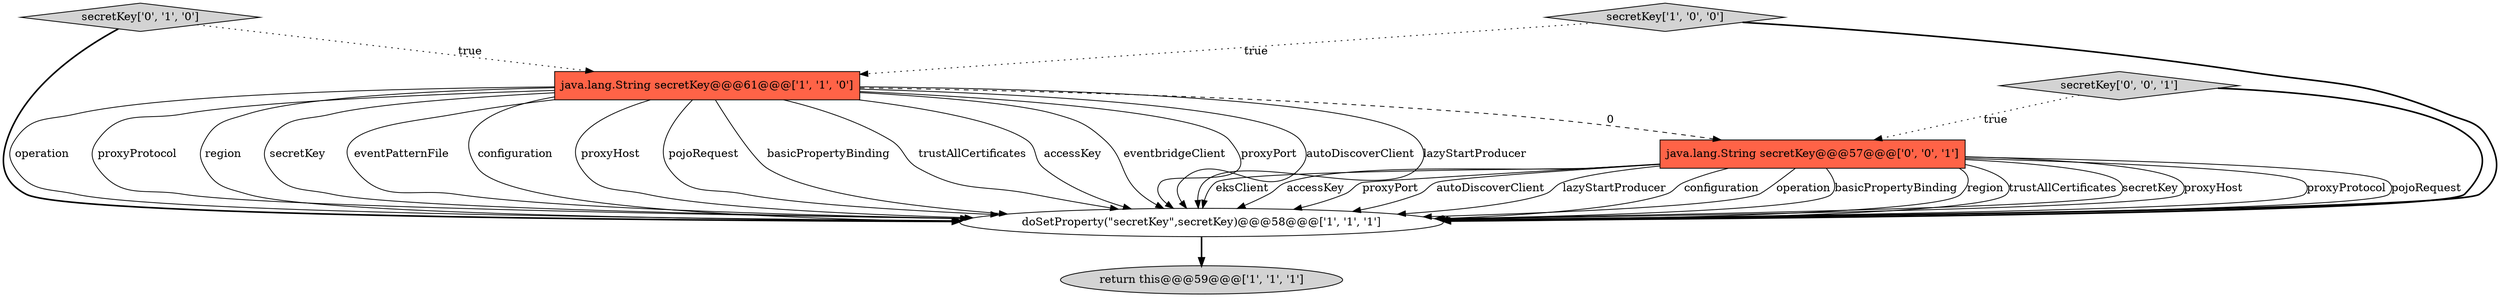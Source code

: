 digraph {
1 [style = filled, label = "java.lang.String secretKey@@@61@@@['1', '1', '0']", fillcolor = tomato, shape = box image = "AAA0AAABBB1BBB"];
4 [style = filled, label = "secretKey['0', '1', '0']", fillcolor = lightgray, shape = diamond image = "AAA0AAABBB2BBB"];
0 [style = filled, label = "secretKey['1', '0', '0']", fillcolor = lightgray, shape = diamond image = "AAA0AAABBB1BBB"];
2 [style = filled, label = "doSetProperty(\"secretKey\",secretKey)@@@58@@@['1', '1', '1']", fillcolor = white, shape = ellipse image = "AAA0AAABBB1BBB"];
6 [style = filled, label = "secretKey['0', '0', '1']", fillcolor = lightgray, shape = diamond image = "AAA0AAABBB3BBB"];
3 [style = filled, label = "return this@@@59@@@['1', '1', '1']", fillcolor = lightgray, shape = ellipse image = "AAA0AAABBB1BBB"];
5 [style = filled, label = "java.lang.String secretKey@@@57@@@['0', '0', '1']", fillcolor = tomato, shape = box image = "AAA0AAABBB3BBB"];
5->2 [style = solid, label="proxyProtocol"];
5->2 [style = solid, label="pojoRequest"];
0->1 [style = dotted, label="true"];
1->2 [style = solid, label="eventbridgeClient"];
5->2 [style = solid, label="eksClient"];
5->2 [style = solid, label="accessKey"];
1->2 [style = solid, label="proxyPort"];
5->2 [style = solid, label="proxyPort"];
1->2 [style = solid, label="autoDiscoverClient"];
5->2 [style = solid, label="autoDiscoverClient"];
1->2 [style = solid, label="lazyStartProducer"];
1->2 [style = solid, label="operation"];
4->1 [style = dotted, label="true"];
1->2 [style = solid, label="proxyProtocol"];
6->2 [style = bold, label=""];
1->2 [style = solid, label="region"];
4->2 [style = bold, label=""];
2->3 [style = bold, label=""];
1->2 [style = solid, label="secretKey"];
6->5 [style = dotted, label="true"];
5->2 [style = solid, label="lazyStartProducer"];
1->2 [style = solid, label="eventPatternFile"];
1->2 [style = solid, label="configuration"];
1->2 [style = solid, label="proxyHost"];
5->2 [style = solid, label="configuration"];
1->2 [style = solid, label="pojoRequest"];
5->2 [style = solid, label="operation"];
5->2 [style = solid, label="basicPropertyBinding"];
1->5 [style = dashed, label="0"];
1->2 [style = solid, label="basicPropertyBinding"];
0->2 [style = bold, label=""];
5->2 [style = solid, label="region"];
5->2 [style = solid, label="trustAllCertificates"];
5->2 [style = solid, label="secretKey"];
1->2 [style = solid, label="trustAllCertificates"];
5->2 [style = solid, label="proxyHost"];
1->2 [style = solid, label="accessKey"];
}
